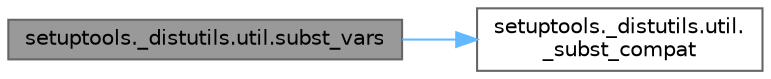 digraph "setuptools._distutils.util.subst_vars"
{
 // LATEX_PDF_SIZE
  bgcolor="transparent";
  edge [fontname=Helvetica,fontsize=10,labelfontname=Helvetica,labelfontsize=10];
  node [fontname=Helvetica,fontsize=10,shape=box,height=0.2,width=0.4];
  rankdir="LR";
  Node1 [id="Node000001",label="setuptools._distutils.util.subst_vars",height=0.2,width=0.4,color="gray40", fillcolor="grey60", style="filled", fontcolor="black",tooltip=" "];
  Node1 -> Node2 [id="edge1_Node000001_Node000002",color="steelblue1",style="solid",tooltip=" "];
  Node2 [id="Node000002",label="setuptools._distutils.util.\l_subst_compat",height=0.2,width=0.4,color="grey40", fillcolor="white", style="filled",URL="$namespacesetuptools_1_1__distutils_1_1util.html#a77cc36768a757c701129d7de3b34b41b",tooltip=" "];
}
